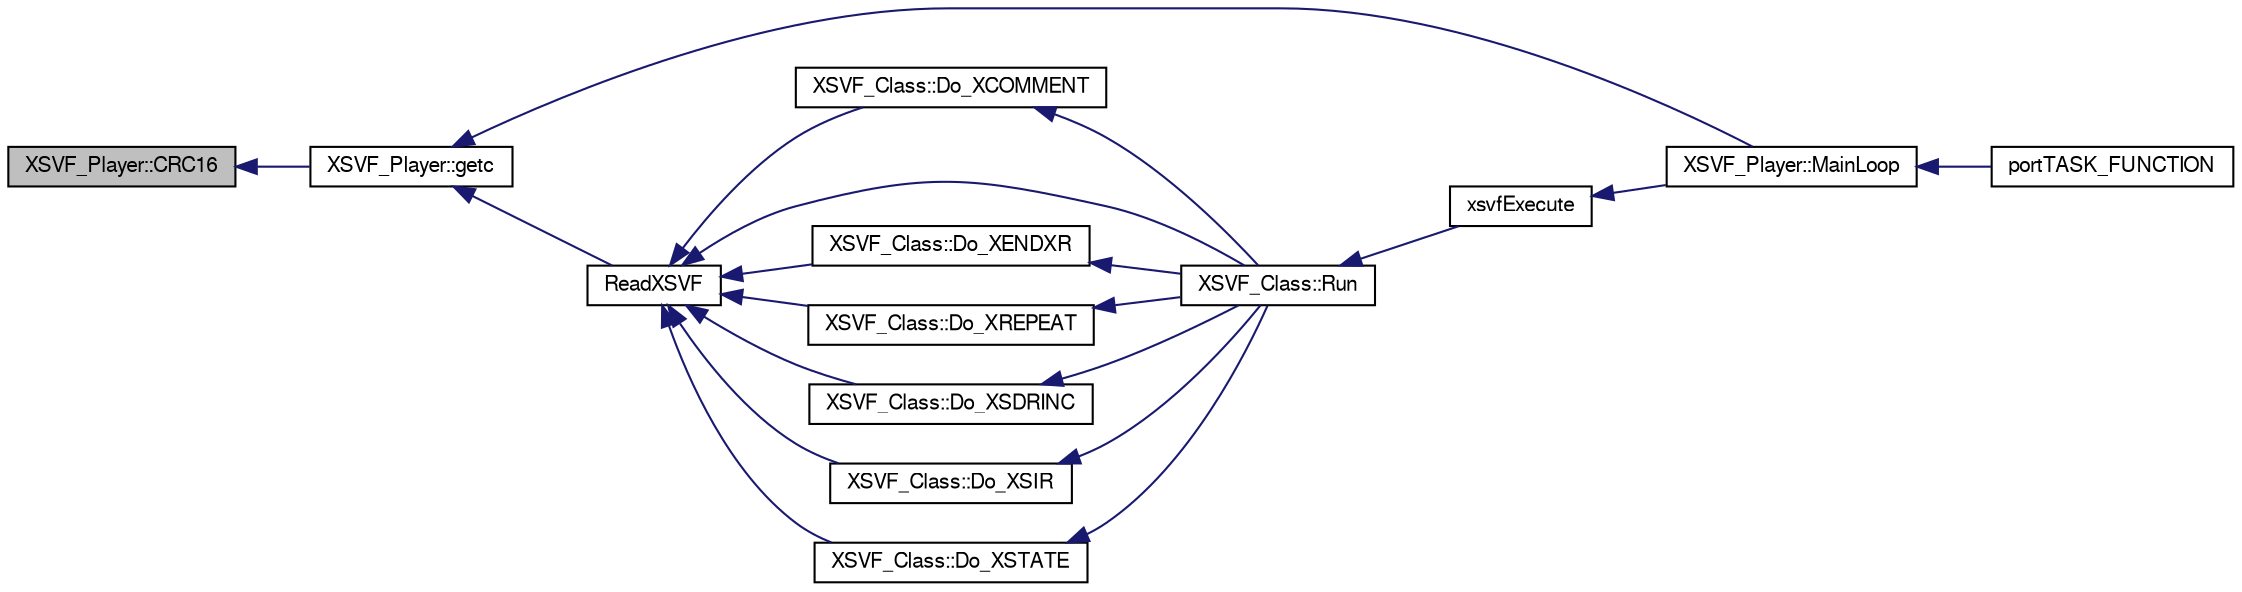 digraph G
{
  bgcolor="transparent";
  edge [fontname="FreeSans",fontsize=10,labelfontname="FreeSans",labelfontsize=10];
  node [fontname="FreeSans",fontsize=10,shape=record];
  rankdir=LR;
  Node1 [label="XSVF_Player::CRC16",height=0.2,width=0.4,color="black", fillcolor="grey75", style="filled" fontcolor="black"];
  Node1 -> Node2 [dir=back,color="midnightblue",fontsize=10,style="solid",fontname="FreeSans"];
  Node2 [label="XSVF_Player::getc",height=0.2,width=0.4,color="black",URL="$class_x_s_v_f___player.html#30c853edaf50b1a4d677131bdb78d277"];
  Node2 -> Node3 [dir=back,color="midnightblue",fontsize=10,style="solid",fontname="FreeSans"];
  Node3 [label="XSVF_Player::MainLoop",height=0.2,width=0.4,color="black",URL="$class_x_s_v_f___player.html#7c68cab8bc1c8d4a40a5a14c7e389a9d"];
  Node3 -> Node4 [dir=back,color="midnightblue",fontsize=10,style="solid",fontname="FreeSans"];
  Node4 [label="portTASK_FUNCTION",height=0.2,width=0.4,color="black",URL="$xsvf_task_8cpp.html#0c8ad39baa20f104db774662d3dcdb35"];
  Node2 -> Node5 [dir=back,color="midnightblue",fontsize=10,style="solid",fontname="FreeSans"];
  Node5 [label="ReadXSVF",height=0.2,width=0.4,color="black",URL="$xsvf_port_8hpp.html#eead376a8e9b9d8b83d3f95f0b440ecc"];
  Node5 -> Node6 [dir=back,color="midnightblue",fontsize=10,style="solid",fontname="FreeSans"];
  Node6 [label="XSVF_Class::Do_XCOMMENT",height=0.2,width=0.4,color="black",URL="$class_x_s_v_f___class.html#ccbb74bef1f29b2a1522413953b06f7e"];
  Node6 -> Node7 [dir=back,color="midnightblue",fontsize=10,style="solid",fontname="FreeSans"];
  Node7 [label="XSVF_Class::Run",height=0.2,width=0.4,color="black",URL="$class_x_s_v_f___class.html#12ccef01bf5a47d54aa357204c0e4636"];
  Node7 -> Node8 [dir=back,color="midnightblue",fontsize=10,style="solid",fontname="FreeSans"];
  Node8 [label="xsvfExecute",height=0.2,width=0.4,color="black",URL="$sam7xpud_8hpp.html#d4776d8f8f33635f5042de6b07c849f6"];
  Node8 -> Node3 [dir=back,color="midnightblue",fontsize=10,style="solid",fontname="FreeSans"];
  Node5 -> Node9 [dir=back,color="midnightblue",fontsize=10,style="solid",fontname="FreeSans"];
  Node9 [label="XSVF_Class::Do_XENDXR",height=0.2,width=0.4,color="black",URL="$class_x_s_v_f___class.html#c16456e7c7645b0f00e476da3298f071"];
  Node9 -> Node7 [dir=back,color="midnightblue",fontsize=10,style="solid",fontname="FreeSans"];
  Node5 -> Node10 [dir=back,color="midnightblue",fontsize=10,style="solid",fontname="FreeSans"];
  Node10 [label="XSVF_Class::Do_XREPEAT",height=0.2,width=0.4,color="black",URL="$class_x_s_v_f___class.html#f63e8462528039052c8a608ec5cf1e4c"];
  Node10 -> Node7 [dir=back,color="midnightblue",fontsize=10,style="solid",fontname="FreeSans"];
  Node5 -> Node11 [dir=back,color="midnightblue",fontsize=10,style="solid",fontname="FreeSans"];
  Node11 [label="XSVF_Class::Do_XSDRINC",height=0.2,width=0.4,color="black",URL="$class_x_s_v_f___class.html#bb4f302bf9104dbb218f451536d7a665"];
  Node11 -> Node7 [dir=back,color="midnightblue",fontsize=10,style="solid",fontname="FreeSans"];
  Node5 -> Node12 [dir=back,color="midnightblue",fontsize=10,style="solid",fontname="FreeSans"];
  Node12 [label="XSVF_Class::Do_XSIR",height=0.2,width=0.4,color="black",URL="$class_x_s_v_f___class.html#bb98c9978279e6e849eba476a76b3964"];
  Node12 -> Node7 [dir=back,color="midnightblue",fontsize=10,style="solid",fontname="FreeSans"];
  Node5 -> Node13 [dir=back,color="midnightblue",fontsize=10,style="solid",fontname="FreeSans"];
  Node13 [label="XSVF_Class::Do_XSTATE",height=0.2,width=0.4,color="black",URL="$class_x_s_v_f___class.html#7ce7cf13775e4d4c6cf0e069bbd6467c"];
  Node13 -> Node7 [dir=back,color="midnightblue",fontsize=10,style="solid",fontname="FreeSans"];
  Node5 -> Node7 [dir=back,color="midnightblue",fontsize=10,style="solid",fontname="FreeSans"];
}
